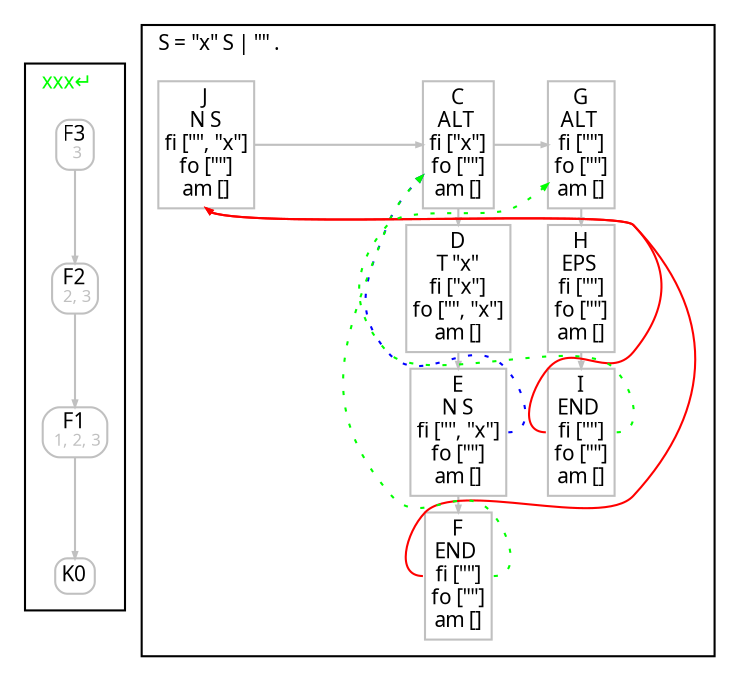 digraph G {
  fontname = Menlo
  fontsize = 10
  node [fontname = Menlo, fontsize = 10, color = gray, height = 0, width = 0, margin= 0.04]
  edge [fontname = Menlo, fontsize = 10, color = gray, arrowsize = 0.3]
  graph [ranksep = 0.1]
  rankdir = "TB"
  subgraph GSS {
    cluster = true
    label = <xxx↵> fontcolor = green
    labeljust = l
    node [shape = box, style = rounded, height = 0]
    F1 [label = <F1<br/><font color="gray" point-size="8.0"> 1, 2, 3</font>>]
    F1 -> K0
    F2 [label = <F2<br/><font color="gray" point-size="8.0"> 2, 3</font>>]
    F2 -> F1
    F3 [label = <F3<br/><font color="gray" point-size="8.0"> 3</font>>]
    F3 -> F2
  }
  subgraph clusterS {
    node [shape = box]
    label = <S = "x" S | "" .>
    labeljust = l
    SR0C0 [label = <J<br/>N S<br/>fi ["", "x"]<br/>fo [""]<br/>am []>]
    SR0C1 [label = <C<br/>ALT <br/>fi ["x"]<br/>fo [""]<br/>am []>]
    SR1C1 [label = <D<br/>T "x"<br/>fi ["x"]<br/>fo ["", "x"]<br/>am []>]
    SR2C1 [label = <E<br/>N S<br/>fi ["", "x"]<br/>fo [""]<br/>am []>]
    SR3C1 [label = <F<br/>END <br/>fi [""]<br/>fo [""]<br/>am []>]
    SR2C1 -> SR3C1 [weight=100000000]
    SR1C1 -> SR2C1 [weight=100000000]
    SR0C1 -> SR1C1 [weight=100000000]
    SR0C2 [label = <G<br/>ALT <br/>fi [""]<br/>fo [""]<br/>am []>]
    SR1C2 [label = <H<br/>EPS <br/>fi [""]<br/>fo [""]<br/>am []>]
    SR2C2 [label = <I<br/>END <br/>fi [""]<br/>fo [""]<br/>am []>]
    SR1C2 -> SR2C2 [weight=100000000]
    SR0C2 -> SR1C2 [weight=100000000]
    rank = same {SR0C1 -> SR0C2}
    rank = same {SR0C0 -> SR0C1}
    node [style = invis]
    edge [style = invis]
    SR0C0 -> SR1C0 [weight=100000000]
    rank = same {SR1C0 -> SR1C1}
    SR1C0 -> SR2C0 [weight=100000000]
    rank = same {SR2C0 -> SR2C1}
    SR2C0 -> SR3C0 [weight=100000000]
    rank = same {SR3C0 -> SR3C1}
    SR2C2 -> SR3C2 [weight=100000000]
    rank = same {SR3C1 -> SR3C2}
  }
  SR3C1:w -> SR0C0:s [style = solid, color = red, constraint = false]
  SR2C2:w -> SR0C0:s [style = solid, color = red, constraint = false]
  SR3C1:e -> SR0C1 [style = dotted, color = green, constraint = false]
  SR2C2:e -> SR0C2 [style = dotted, color = green, constraint = false]
  SR2C1:e -> SR0C1 [style = dotted, color = blue, constraint = false]
}